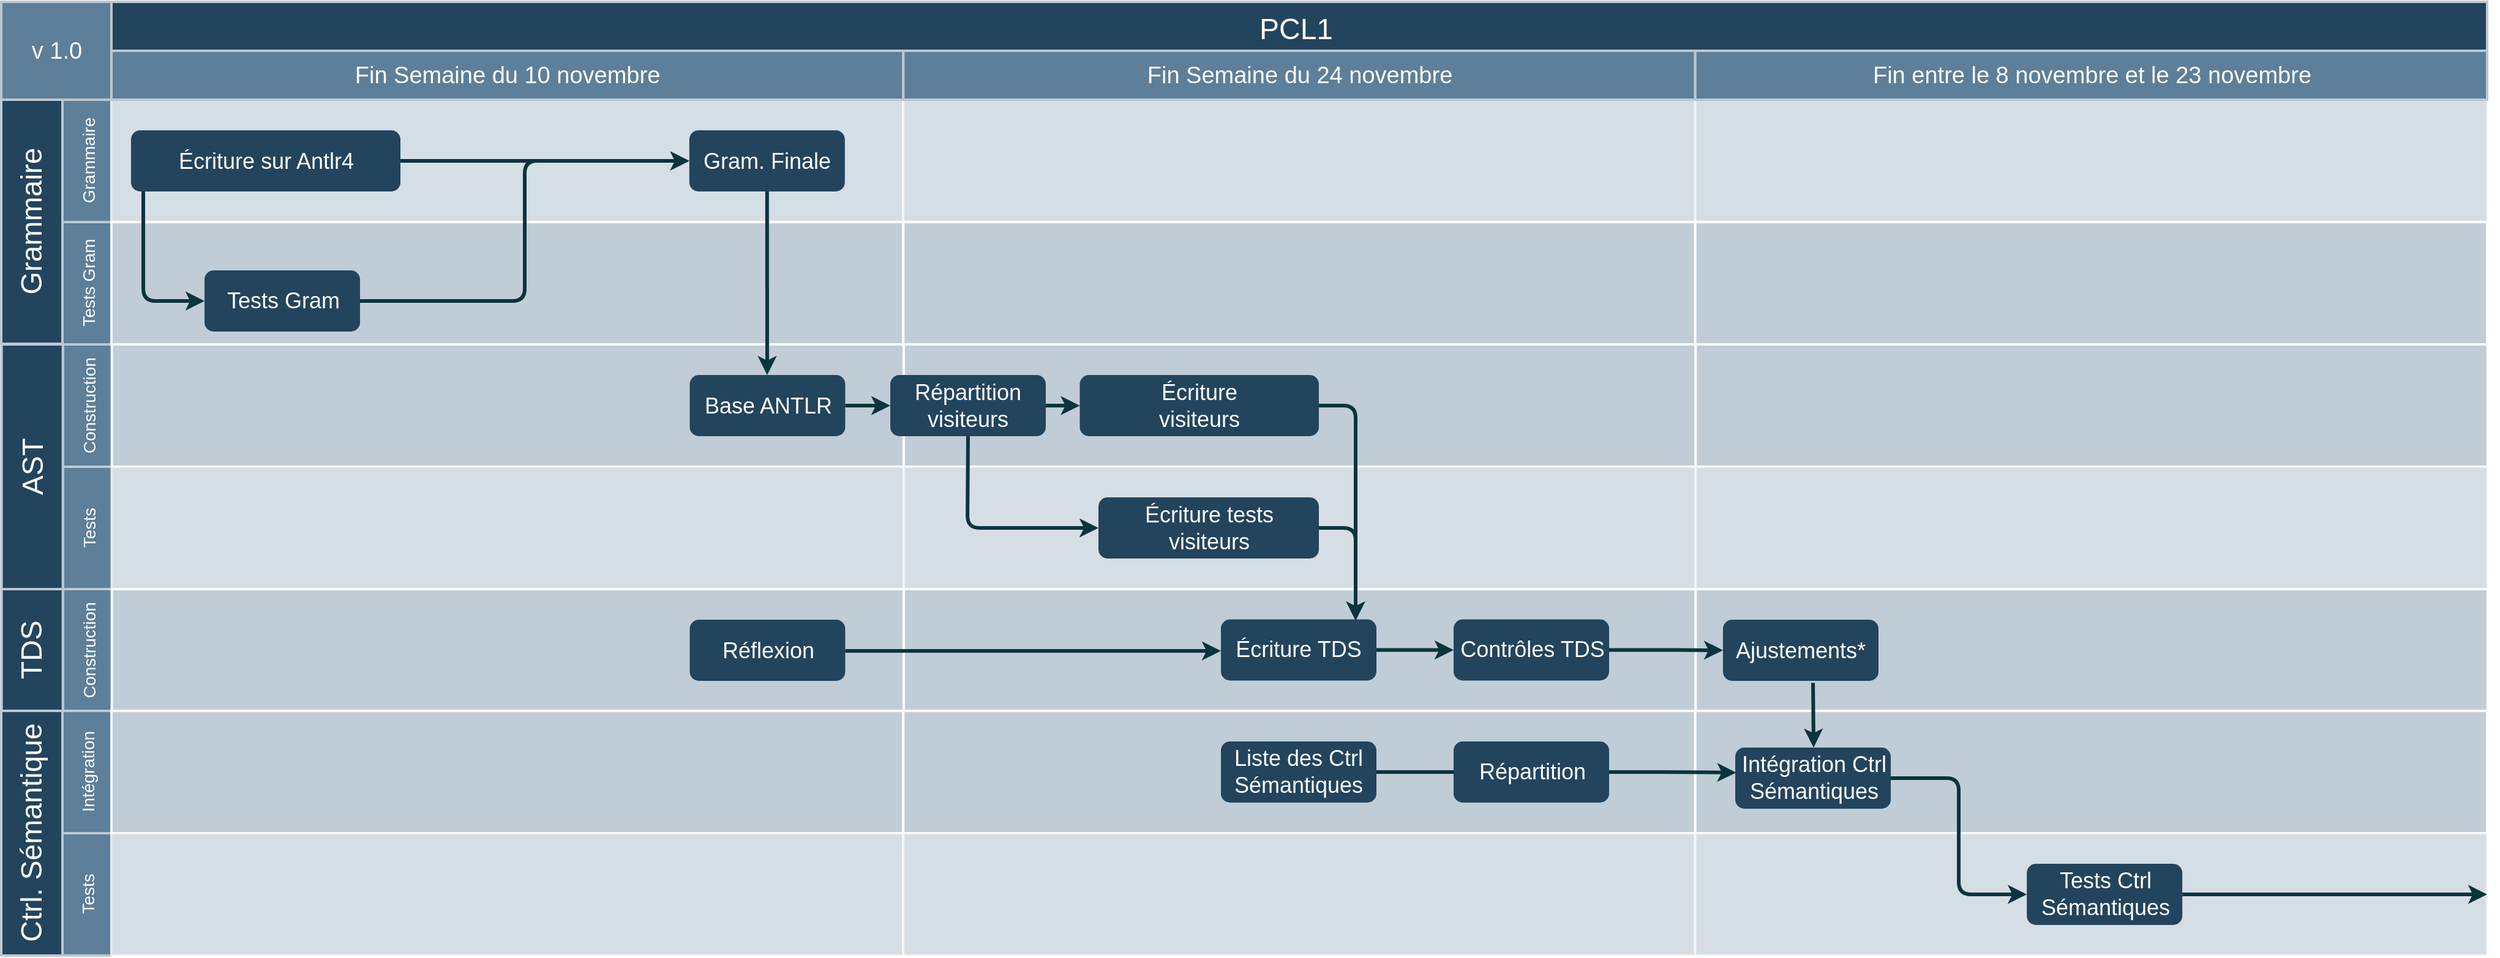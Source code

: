 <mxfile version="15.7.3" type="device"><diagram id="6a731a19-8d31-9384-78a2-239565b7b9f0" name="Page-1"><mxGraphModel dx="3332" dy="591" grid="1" gridSize="10" guides="1" tooltips="1" connect="1" arrows="1" fold="1" page="1" pageScale="1" pageWidth="1169" pageHeight="827" background="none" math="0" shadow="0"><root><mxCell id="0"/><mxCell id="1" parent="0"/><mxCell id="56" value="PCL1&lt;br&gt;&lt;br&gt;" style="strokeColor=#BAC8D3;fillColor=#23445D;fontSize=24;strokeWidth=2;fontFamily=Helvetica;html=1;fontColor=#FFFFFF;fontStyle=0;spacingBottom=8;spacingRight=0;spacingLeft=83;" parent="1" vertex="1"><mxGeometry x="154" y="850.5" width="2030" height="80" as="geometry"/></mxCell><mxCell id="57" value="Grammaire" style="strokeColor=#BAC8D3;fillColor=#23445D;fontSize=24;strokeWidth=2;horizontal=0;fontFamily=Helvetica;html=1;fontColor=#FFFFFF;fontStyle=0" parent="1" vertex="1"><mxGeometry x="154" y="930.5" width="50" height="199.5" as="geometry"/></mxCell><mxCell id="58" value="&lt;font style=&quot;font-size: 14px&quot;&gt;Grammaire&lt;/font&gt;" style="strokeColor=#BAC8D3;fillColor=#5d7f99;fontSize=19;strokeWidth=2;horizontal=0;fontFamily=Helvetica;html=1;labelBackgroundColor=none;fontColor=#FFFFFF;" parent="1" vertex="1"><mxGeometry x="204" y="930.5" width="40" height="100" as="geometry"/></mxCell><mxCell id="59" value="v 1.0" style="strokeColor=#BAC8D3;fillColor=#5d7f99;fontSize=19;strokeWidth=2;fontFamily=Helvetica;html=1;labelBackgroundColor=none;fontColor=#FFFFFF;" parent="1" vertex="1"><mxGeometry x="154" y="850.5" width="90" height="80" as="geometry"/></mxCell><mxCell id="60" value="&lt;font style=&quot;font-size: 14px&quot;&gt;Tests Gram&lt;/font&gt;" style="strokeColor=#BAC8D3;fillColor=#5d7f99;fontSize=19;strokeWidth=2;horizontal=0;fontFamily=Helvetica;html=1;labelBackgroundColor=none;fontColor=#FFFFFF;" parent="1" vertex="1"><mxGeometry x="204" y="1030.5" width="40" height="100" as="geometry"/></mxCell><mxCell id="62" value="&lt;font style=&quot;font-size: 14px&quot;&gt;Tests&lt;/font&gt;" style="strokeColor=#BAC8D3;fillColor=#5d7f99;fontSize=19;strokeWidth=2;horizontal=0;fontFamily=Helvetica;html=1;labelBackgroundColor=none;fontColor=#FFFFFF;" parent="1" vertex="1"><mxGeometry x="204.33" y="1230.5" width="40" height="100" as="geometry"/></mxCell><mxCell id="63" value="&lt;font style=&quot;font-size: 14px&quot;&gt;Construction&lt;/font&gt;" style="strokeColor=#BAC8D3;fillColor=#5d7f99;fontSize=19;strokeWidth=2;horizontal=0;fontFamily=Helvetica;html=1;labelBackgroundColor=none;fontColor=#FFFFFF;" parent="1" vertex="1"><mxGeometry x="204.33" y="1130.5" width="40" height="100" as="geometry"/></mxCell><mxCell id="64" value="AST" style="strokeColor=#BAC8D3;fillColor=#23445D;fontSize=24;strokeWidth=2;horizontal=0;fontFamily=Helvetica;html=1;fontColor=#FFFFFF;fontStyle=0" parent="1" vertex="1"><mxGeometry x="154.33" y="1130.5" width="50" height="200" as="geometry"/></mxCell><mxCell id="66" value="&lt;font style=&quot;font-size: 14px&quot;&gt;Construction&lt;/font&gt;" style="strokeColor=#BAC8D3;fillColor=#5d7f99;fontSize=19;strokeWidth=2;horizontal=0;fontFamily=Helvetica;html=1;labelBackgroundColor=none;fontColor=#FFFFFF;" parent="1" vertex="1"><mxGeometry x="204.33" y="1330.5" width="40" height="100" as="geometry"/></mxCell><mxCell id="67" value="TDS" style="strokeColor=#BAC8D3;fillColor=#23445D;fontSize=24;strokeWidth=2;horizontal=0;fontFamily=Helvetica;html=1;fontColor=#FFFFFF;fontStyle=0" parent="1" vertex="1"><mxGeometry x="154.33" y="1330.5" width="50" height="99.5" as="geometry"/></mxCell><mxCell id="68" value="" style="strokeColor=#FFFFFF;fillColor=#BAC8D3;fontSize=18;strokeWidth=2;fontFamily=Helvetica;html=1;opacity=60;" parent="1" vertex="1"><mxGeometry x="244" y="930.5" width="646.667" height="100" as="geometry"/></mxCell><mxCell id="69" value="" style="strokeColor=#FFFFFF;fillColor=#BAC8D3;fontSize=18;strokeWidth=2;fontFamily=Helvetica;html=1;opacity=90;" parent="1" vertex="1"><mxGeometry x="244" y="1030.5" width="646.667" height="100" as="geometry"/></mxCell><mxCell id="71" value="" style="strokeColor=#FFFFFF;fillColor=#BAC8D3;fontSize=18;strokeWidth=2;fontFamily=Helvetica;html=1;opacity=90;" parent="1" vertex="1"><mxGeometry x="244.33" y="1130.5" width="646.667" height="100" as="geometry"/></mxCell><mxCell id="72" value="" style="strokeColor=#FFFFFF;fillColor=#BAC8D3;fontSize=18;strokeWidth=2;fontFamily=Helvetica;html=1;opacity=60;" parent="1" vertex="1"><mxGeometry x="244.33" y="1230.5" width="646.667" height="100" as="geometry"/></mxCell><mxCell id="73" value="" style="strokeColor=#FFFFFF;fillColor=#BAC8D3;fontSize=18;strokeWidth=2;fontFamily=Helvetica;html=1;opacity=90;" parent="1" vertex="1"><mxGeometry x="244.33" y="1330.5" width="646.667" height="100" as="geometry"/></mxCell><mxCell id="75" value="" style="strokeColor=#FFFFFF;fillColor=#BAC8D3;fontSize=18;strokeWidth=2;fontFamily=Helvetica;html=1;opacity=60;" parent="1" vertex="1"><mxGeometry x="890.667" y="930.5" width="647" height="100" as="geometry"/></mxCell><mxCell id="76" value="" style="strokeColor=#FFFFFF;fillColor=#BAC8D3;fontSize=18;strokeWidth=2;fontFamily=Helvetica;html=1;opacity=90;" parent="1" vertex="1"><mxGeometry x="890.667" y="1030.5" width="646.667" height="100" as="geometry"/></mxCell><mxCell id="78" value="" style="strokeColor=#FFFFFF;fillColor=#BAC8D3;fontSize=18;strokeWidth=2;fontFamily=Helvetica;html=1;opacity=90;" parent="1" vertex="1"><mxGeometry x="890.997" y="1130.5" width="646.667" height="100" as="geometry"/></mxCell><mxCell id="79" value="" style="strokeColor=#FFFFFF;fillColor=#BAC8D3;fontSize=18;strokeWidth=2;fontFamily=Helvetica;html=1;opacity=60;" parent="1" vertex="1"><mxGeometry x="890.997" y="1230.5" width="646.667" height="100" as="geometry"/></mxCell><mxCell id="80" value="" style="strokeColor=#FFFFFF;fillColor=#BAC8D3;fontSize=18;strokeWidth=2;fontFamily=Helvetica;html=1;opacity=90;" parent="1" vertex="1"><mxGeometry x="890.997" y="1330.5" width="646.667" height="100" as="geometry"/></mxCell><mxCell id="82" value="" style="strokeColor=#FFFFFF;fillColor=#BAC8D3;fontSize=18;strokeWidth=2;fontFamily=Helvetica;html=1;opacity=60;" parent="1" vertex="1"><mxGeometry x="1537.333" y="930.5" width="647" height="100" as="geometry"/></mxCell><mxCell id="83" value="" style="strokeColor=#FFFFFF;fillColor=#BAC8D3;fontSize=18;strokeWidth=2;fontFamily=Helvetica;html=1;opacity=90;" parent="1" vertex="1"><mxGeometry x="1537.333" y="1030.5" width="646.667" height="100" as="geometry"/></mxCell><mxCell id="85" value="" style="strokeColor=#FFFFFF;fillColor=#BAC8D3;fontSize=18;strokeWidth=2;fontFamily=Helvetica;html=1;opacity=90;" parent="1" vertex="1"><mxGeometry x="1537.663" y="1130.5" width="646.667" height="100" as="geometry"/></mxCell><mxCell id="86" value="" style="strokeColor=#FFFFFF;fillColor=#BAC8D3;fontSize=18;strokeWidth=2;fontFamily=Helvetica;html=1;opacity=60;" parent="1" vertex="1"><mxGeometry x="1537.663" y="1230.5" width="646.667" height="100" as="geometry"/></mxCell><mxCell id="87" value="" style="strokeColor=#FFFFFF;fillColor=#BAC8D3;fontSize=18;strokeWidth=2;fontFamily=Helvetica;html=1;opacity=90;" parent="1" vertex="1"><mxGeometry x="1537.663" y="1330.5" width="646.667" height="100" as="geometry"/></mxCell><mxCell id="89" style="edgeStyle=orthogonalEdgeStyle;rounded=1;jumpStyle=none;html=1;exitX=1;exitY=0.5;entryX=0;entryY=0.5;labelBackgroundColor=#ffffff;startArrow=none;startFill=0;endArrow=classic;jettySize=auto;orthogonalLoop=1;strokeColor=#0C343D;strokeWidth=3;fontFamily=Helvetica;fontSize=11;fontColor=#000000;" parent="1" source="90" target="92" edge="1"><mxGeometry relative="1" as="geometry"><Array as="points"><mxPoint x="270" y="981"/><mxPoint x="270" y="1095"/></Array></mxGeometry></mxCell><mxCell id="90" value="&lt;p&gt;&lt;font color=&quot;#ffffff&quot; style=&quot;font-size: 18px&quot;&gt;Écriture sur Antlr4&lt;/font&gt;&lt;/p&gt;" style="rounded=1;fillColor=#23445D;strokeColor=none;strokeWidth=2;fontFamily=Helvetica;html=1;gradientColor=none;" parent="1" vertex="1"><mxGeometry x="260" y="955.5" width="220" height="50" as="geometry"/></mxCell><mxCell id="91" value="&lt;font color=&quot;#ffffff&quot;&gt;&lt;span style=&quot;font-size: 18px&quot;&gt;Gram. Finale&lt;/span&gt;&lt;/font&gt;" style="rounded=1;fillColor=#23445D;strokeColor=none;strokeWidth=2;fontFamily=Helvetica;html=1;gradientColor=none;" parent="1" vertex="1"><mxGeometry x="715.905" y="955.5" width="127" height="50" as="geometry"/></mxCell><mxCell id="92" value="&lt;span style=&quot;color: rgb(255 , 255 , 255) ; font-size: 18px&quot;&gt;Tests Gram&lt;/span&gt;" style="rounded=1;fillColor=#23445D;strokeColor=none;strokeWidth=2;fontFamily=Helvetica;html=1;gradientColor=none;" parent="1" vertex="1"><mxGeometry x="320.004" y="1070" width="127" height="50" as="geometry"/></mxCell><mxCell id="93" value="&lt;span style=&quot;color: rgb(255 , 255 , 255) ; font-size: 18px&quot;&gt;Base ANTLR&lt;/span&gt;" style="rounded=1;fillColor=#23445D;strokeColor=none;strokeWidth=2;fontFamily=Helvetica;html=1;gradientColor=none;" parent="1" vertex="1"><mxGeometry x="716.235" y="1155.5" width="127" height="50" as="geometry"/></mxCell><mxCell id="94" value="&lt;font color=&quot;#ffffff&quot;&gt;&lt;span style=&quot;font-size: 18px&quot;&gt;Réflexion&lt;/span&gt;&lt;/font&gt;" style="rounded=1;fillColor=#23445D;strokeColor=none;strokeWidth=2;fontFamily=Helvetica;html=1;gradientColor=none;" parent="1" vertex="1"><mxGeometry x="716.235" y="1355.5" width="127" height="50" as="geometry"/></mxCell><mxCell id="100" value="&lt;span style=&quot;color: rgb(255 , 255 , 255) ; font-size: 18px&quot;&gt;Écriture&lt;/span&gt;&lt;br style=&quot;color: rgb(255 , 255 , 255) ; font-size: 18px&quot;&gt;&lt;span style=&quot;color: rgb(255 , 255 , 255) ; font-size: 18px&quot;&gt;visiteurs&lt;/span&gt;" style="rounded=1;fillColor=#23445D;strokeColor=none;strokeWidth=2;fontFamily=Helvetica;html=1;gradientColor=none;" parent="1" vertex="1"><mxGeometry x="1034.74" y="1155.5" width="195.26" height="50" as="geometry"/></mxCell><mxCell id="102" value="&lt;span style=&quot;color: rgb(255 , 255 , 255) ; font-size: 18px&quot;&gt;Écriture TDS&lt;/span&gt;" style="rounded=1;fillColor=#23445D;strokeColor=none;strokeWidth=2;fontFamily=Helvetica;html=1;gradientColor=none;" parent="1" vertex="1"><mxGeometry x="1149.999" y="1355.25" width="127" height="50" as="geometry"/></mxCell><mxCell id="103" value="&lt;span style=&quot;color: rgb(255 , 255 , 255) ; font-size: 18px&quot;&gt;Contrôles TDS&lt;/span&gt;" style="rounded=1;fillColor=#23445D;strokeColor=none;strokeWidth=2;fontFamily=Helvetica;html=1;gradientColor=none;" parent="1" vertex="1"><mxGeometry x="1340.005" y="1355.25" width="127" height="50" as="geometry"/></mxCell><mxCell id="104" value="&lt;span style=&quot;color: rgb(255 , 255 , 255) ; font-size: 18px&quot;&gt;Répartition &lt;br&gt;visiteurs&lt;/span&gt;" style="rounded=1;fillColor=#23445D;strokeColor=none;strokeWidth=2;fontFamily=Helvetica;html=1;gradientColor=none;" parent="1" vertex="1"><mxGeometry x="879.999" y="1155.5" width="127" height="50" as="geometry"/></mxCell><mxCell id="109" value="&lt;font color=&quot;#ffffff&quot;&gt;&lt;span style=&quot;font-size: 18px&quot;&gt;Ajustements*&lt;/span&gt;&lt;/font&gt;" style="rounded=1;fillColor=#23445D;strokeColor=none;strokeWidth=2;gradientColor=none;fontFamily=Helvetica;html=1;" parent="1" vertex="1"><mxGeometry x="1559.995" y="1355.5" width="127" height="50" as="geometry"/></mxCell><mxCell id="114" value="" style="edgeStyle=elbowEdgeStyle;elbow=horizontal;strokeWidth=3;strokeColor=#0C343D;fontFamily=Helvetica;html=1;exitX=1;exitY=0.5;exitDx=0;exitDy=0;" parent="1" source="90" target="91" edge="1"><mxGeometry x="6.449" y="830.5" width="131.973" height="100" as="geometry"><mxPoint x="6.449" y="930.5" as="sourcePoint"/><mxPoint x="138.422" y="830.5" as="targetPoint"/></mxGeometry></mxCell><mxCell id="115" value="" style="edgeStyle=elbowEdgeStyle;elbow=horizontal;strokeWidth=3;strokeColor=#0C343D;fontFamily=Helvetica;html=1;exitX=0.5;exitY=1;exitDx=0;exitDy=0;" parent="1" source="91" target="93" edge="1"><mxGeometry x="6.449" y="830.5" width="131.973" height="100" as="geometry"><mxPoint x="6.449" y="930.5" as="sourcePoint"/><mxPoint x="138.422" y="830.5" as="targetPoint"/></mxGeometry></mxCell><mxCell id="120" value="" style="edgeStyle=elbowEdgeStyle;elbow=horizontal;strokeWidth=3;strokeColor=#0C343D;fontFamily=Helvetica;html=1;" parent="1" source="93" target="104" edge="1"><mxGeometry x="6.779" y="730.5" width="131.973" height="100" as="geometry"><mxPoint x="6.779" y="830.5" as="sourcePoint"/><mxPoint x="138.752" y="730.5" as="targetPoint"/></mxGeometry></mxCell><mxCell id="121" value="" style="edgeStyle=elbowEdgeStyle;elbow=horizontal;strokeWidth=3;strokeColor=#0C343D;fontFamily=Helvetica;html=1;" parent="1" source="104" target="100" edge="1"><mxGeometry x="6.779" y="730.5" width="131.973" height="100" as="geometry"><mxPoint x="6.779" y="830.5" as="sourcePoint"/><mxPoint x="138.752" y="730.5" as="targetPoint"/></mxGeometry></mxCell><mxCell id="123" value="" style="edgeStyle=elbowEdgeStyle;elbow=horizontal;strokeWidth=3;strokeColor=#0C343D;fontFamily=Helvetica;html=1;" parent="1" source="94" target="102" edge="1"><mxGeometry x="6.779" y="730.5" width="131.973" height="100" as="geometry"><mxPoint x="6.779" y="830.5" as="sourcePoint"/><mxPoint x="138.752" y="730.5" as="targetPoint"/><Array as="points"><mxPoint x="890" y="1381"/></Array></mxGeometry></mxCell><mxCell id="124" value="" style="edgeStyle=elbowEdgeStyle;elbow=horizontal;strokeWidth=3;strokeColor=#0C343D;fontFamily=Helvetica;html=1;" parent="1" source="102" target="103" edge="1"><mxGeometry x="6.779" y="730.5" width="131.973" height="100" as="geometry"><mxPoint x="6.779" y="830.5" as="sourcePoint"/><mxPoint x="138.752" y="730.5" as="targetPoint"/></mxGeometry></mxCell><mxCell id="131" value="" style="edgeStyle=elbowEdgeStyle;elbow=horizontal;strokeWidth=3;strokeColor=#0C343D;fontFamily=Helvetica;html=1;" parent="1" source="103" target="109" edge="1"><mxGeometry x="6.779" y="730.5" width="131.973" height="100" as="geometry"><mxPoint x="6.779" y="830.5" as="sourcePoint"/><mxPoint x="138.752" y="730.5" as="targetPoint"/></mxGeometry></mxCell><mxCell id="140" value="" style="group" parent="1" vertex="1" connectable="0"><mxGeometry x="244" y="890.5" width="646.667" height="40" as="geometry"/></mxCell><mxCell id="141" value="Fin Semaine du 10 novembre" style="strokeColor=#BAC8D3;fillColor=#5d7f99;fontSize=19;strokeWidth=2;fontFamily=Helvetica;html=1;labelBackgroundColor=none;fontColor=#FFFFFF;" parent="140" vertex="1"><mxGeometry width="646.666" height="40" as="geometry"/></mxCell><mxCell id="142" value="Fin Semaine du 24 novembre" style="strokeColor=#BAC8D3;fillColor=#5d7f99;fontSize=19;strokeWidth=2;fontFamily=Helvetica;html=1;labelBackgroundColor=none;fontColor=#FFFFFF;" parent="140" vertex="1"><mxGeometry x="646.666" width="646.666" height="40" as="geometry"/></mxCell><mxCell id="143" value="Fin entre le 8 novembre et le 23 novembre" style="strokeColor=#BAC8D3;fillColor=#5d7f99;fontSize=19;strokeWidth=2;fontFamily=Helvetica;html=1;labelBackgroundColor=none;fontColor=#FFFFFF;" parent="140" vertex="1"><mxGeometry x="1293.331" width="646.667" height="40" as="geometry"/></mxCell><mxCell id="OfQ_tMCyp-ozpd8ULCgD-144" value="" style="edgeStyle=elbowEdgeStyle;elbow=horizontal;strokeWidth=3;strokeColor=#0C343D;fontFamily=Helvetica;html=1;exitX=1;exitY=0.5;exitDx=0;exitDy=0;entryX=0;entryY=0.5;entryDx=0;entryDy=0;" edge="1" parent="1" source="92" target="91"><mxGeometry x="-120.551" y="530" width="131.973" height="100" as="geometry"><mxPoint x="478.354" y="1080" as="sourcePoint"/><mxPoint x="588.905" y="980" as="targetPoint"/></mxGeometry></mxCell><mxCell id="OfQ_tMCyp-ozpd8ULCgD-145" value="&lt;font style=&quot;font-size: 14px&quot;&gt;Tests&lt;/font&gt;" style="strokeColor=#BAC8D3;fillColor=#5d7f99;fontSize=19;strokeWidth=2;horizontal=0;fontFamily=Helvetica;html=1;labelBackgroundColor=none;fontColor=#FFFFFF;" vertex="1" parent="1"><mxGeometry x="204" y="1530" width="40" height="100" as="geometry"/></mxCell><mxCell id="OfQ_tMCyp-ozpd8ULCgD-146" value="&lt;span style=&quot;font-size: 14px&quot;&gt;Intégration&lt;br&gt;&lt;/span&gt;" style="strokeColor=#BAC8D3;fillColor=#5d7f99;fontSize=19;strokeWidth=2;horizontal=0;fontFamily=Helvetica;html=1;labelBackgroundColor=none;fontColor=#FFFFFF;" vertex="1" parent="1"><mxGeometry x="204" y="1430" width="40" height="100" as="geometry"/></mxCell><mxCell id="OfQ_tMCyp-ozpd8ULCgD-147" value="Ctrl. Sémantique" style="strokeColor=#BAC8D3;fillColor=#23445D;fontSize=24;strokeWidth=2;horizontal=0;fontFamily=Helvetica;html=1;fontColor=#FFFFFF;fontStyle=0" vertex="1" parent="1"><mxGeometry x="154" y="1430" width="50" height="200" as="geometry"/></mxCell><mxCell id="OfQ_tMCyp-ozpd8ULCgD-148" value="" style="strokeColor=#FFFFFF;fillColor=#BAC8D3;fontSize=18;strokeWidth=2;fontFamily=Helvetica;html=1;opacity=90;" vertex="1" parent="1"><mxGeometry x="244" y="1430" width="646.667" height="100" as="geometry"/></mxCell><mxCell id="OfQ_tMCyp-ozpd8ULCgD-149" value="" style="strokeColor=#FFFFFF;fillColor=#BAC8D3;fontSize=18;strokeWidth=2;fontFamily=Helvetica;html=1;opacity=60;" vertex="1" parent="1"><mxGeometry x="244" y="1530" width="646.667" height="100" as="geometry"/></mxCell><mxCell id="OfQ_tMCyp-ozpd8ULCgD-150" value="" style="strokeColor=#FFFFFF;fillColor=#BAC8D3;fontSize=18;strokeWidth=2;fontFamily=Helvetica;html=1;opacity=90;" vertex="1" parent="1"><mxGeometry x="890.667" y="1430" width="646.667" height="100" as="geometry"/></mxCell><mxCell id="OfQ_tMCyp-ozpd8ULCgD-151" value="" style="strokeColor=#FFFFFF;fillColor=#BAC8D3;fontSize=18;strokeWidth=2;fontFamily=Helvetica;html=1;opacity=60;fontStyle=4" vertex="1" parent="1"><mxGeometry x="890.667" y="1530" width="646.667" height="100" as="geometry"/></mxCell><mxCell id="OfQ_tMCyp-ozpd8ULCgD-152" value="" style="strokeColor=#FFFFFF;fillColor=#BAC8D3;fontSize=18;strokeWidth=2;fontFamily=Helvetica;html=1;opacity=90;" vertex="1" parent="1"><mxGeometry x="1537.333" y="1430" width="646.667" height="100" as="geometry"/></mxCell><mxCell id="OfQ_tMCyp-ozpd8ULCgD-153" value="" style="strokeColor=#FFFFFF;fillColor=#BAC8D3;fontSize=18;strokeWidth=2;fontFamily=Helvetica;html=1;opacity=60;fontStyle=4" vertex="1" parent="1"><mxGeometry x="1537.333" y="1530" width="646.667" height="100" as="geometry"/></mxCell><mxCell id="OfQ_tMCyp-ozpd8ULCgD-156" value="&lt;span style=&quot;color: rgb(255 , 255 , 255) ; font-size: 18px&quot;&gt;Intégration Ctrl&lt;/span&gt;&lt;br style=&quot;color: rgb(255 , 255 , 255) ; font-size: 18px&quot;&gt;&lt;span style=&quot;color: rgb(255 , 255 , 255) ; font-size: 18px&quot;&gt;Sémantiques&lt;/span&gt;" style="rounded=1;fillColor=#23445D;strokeColor=none;strokeWidth=2;fontFamily=Helvetica;html=1;gradientColor=none;" vertex="1" parent="1"><mxGeometry x="1570.005" y="1460" width="127" height="50" as="geometry"/></mxCell><mxCell id="OfQ_tMCyp-ozpd8ULCgD-158" value="&lt;span style=&quot;color: rgb(255 , 255 , 255) ; font-size: 18px&quot;&gt;Liste des Ctrl&lt;br&gt;Sémantiques&lt;br&gt;&lt;/span&gt;" style="rounded=1;fillColor=#23445D;strokeColor=none;strokeWidth=2;fontFamily=Helvetica;html=1;gradientColor=none;" vertex="1" parent="1"><mxGeometry x="1149.995" y="1455" width="127" height="50" as="geometry"/></mxCell><mxCell id="OfQ_tMCyp-ozpd8ULCgD-160" value="&lt;span style=&quot;color: rgb(255 , 255 , 255) ; font-size: 18px&quot;&gt;Tests Ctrl&lt;/span&gt;&lt;br style=&quot;color: rgb(255 , 255 , 255) ; font-size: 18px&quot;&gt;&lt;span style=&quot;color: rgb(255 , 255 , 255) ; font-size: 18px&quot;&gt;Sémantiques&lt;/span&gt;" style="rounded=1;fillColor=#23445D;strokeColor=none;strokeWidth=2;gradientColor=none;fontFamily=Helvetica;html=1;" vertex="1" parent="1"><mxGeometry x="1808.082" y="1555" width="127" height="50" as="geometry"/></mxCell><mxCell id="OfQ_tMCyp-ozpd8ULCgD-163" value="" style="edgeStyle=elbowEdgeStyle;elbow=horizontal;strokeWidth=3;strokeColor=#0C343D;fontFamily=Helvetica;html=1;" edge="1" parent="1" source="OfQ_tMCyp-ozpd8ULCgD-156" target="OfQ_tMCyp-ozpd8ULCgD-160"><mxGeometry x="6.449" y="830" width="131.973" height="100" as="geometry"><mxPoint x="6.449" y="930" as="sourcePoint"/><mxPoint x="138.422" y="830" as="targetPoint"/></mxGeometry></mxCell><mxCell id="OfQ_tMCyp-ozpd8ULCgD-164" value="" style="edgeStyle=elbowEdgeStyle;elbow=horizontal;strokeWidth=3;strokeColor=#0C343D;fontFamily=Helvetica;html=1;entryX=1;entryY=0.5;entryDx=0;entryDy=0;" edge="1" parent="1" source="OfQ_tMCyp-ozpd8ULCgD-160" target="OfQ_tMCyp-ozpd8ULCgD-153"><mxGeometry x="6.449" y="830" width="131.973" height="100" as="geometry"><mxPoint x="6.449" y="930" as="sourcePoint"/><mxPoint x="2029.238" y="1480.0" as="targetPoint"/></mxGeometry></mxCell><mxCell id="OfQ_tMCyp-ozpd8ULCgD-166" value="" style="edgeStyle=elbowEdgeStyle;elbow=horizontal;strokeWidth=3;strokeColor=#0C343D;fontFamily=Helvetica;html=1;entryX=0.006;entryY=0.409;entryDx=0;entryDy=0;startArrow=none;entryPerimeter=0;" edge="1" parent="1" source="OfQ_tMCyp-ozpd8ULCgD-173" target="OfQ_tMCyp-ozpd8ULCgD-156"><mxGeometry x="6.449" y="830" width="131.973" height="100" as="geometry"><mxPoint x="6.449" y="930" as="sourcePoint"/><mxPoint x="138.422" y="830" as="targetPoint"/></mxGeometry></mxCell><mxCell id="OfQ_tMCyp-ozpd8ULCgD-167" value="&lt;span style=&quot;color: rgb(255 , 255 , 255) ; font-size: 18px&quot;&gt;Écriture tests&lt;/span&gt;&lt;br style=&quot;color: rgb(255 , 255 , 255) ; font-size: 18px&quot;&gt;&lt;span style=&quot;color: rgb(255 , 255 , 255) ; font-size: 18px&quot;&gt;visiteurs&lt;/span&gt;" style="rounded=1;fillColor=#23445D;strokeColor=none;strokeWidth=2;fontFamily=Helvetica;html=1;gradientColor=none;" vertex="1" parent="1"><mxGeometry x="1050" y="1255.5" width="180" height="50" as="geometry"/></mxCell><mxCell id="OfQ_tMCyp-ozpd8ULCgD-168" value="" style="edgeStyle=elbowEdgeStyle;elbow=horizontal;strokeWidth=3;strokeColor=#0C343D;fontFamily=Helvetica;html=1;exitX=0.5;exitY=1;exitDx=0;exitDy=0;entryX=0;entryY=0.5;entryDx=0;entryDy=0;" edge="1" parent="1" source="104" target="OfQ_tMCyp-ozpd8ULCgD-167"><mxGeometry x="198.289" y="1091" width="131.973" height="100" as="geometry"><mxPoint x="1034.745" y="1241" as="sourcePoint"/><mxPoint x="1353.255" y="1341" as="targetPoint"/><Array as="points"><mxPoint x="943" y="1250"/></Array></mxGeometry></mxCell><mxCell id="OfQ_tMCyp-ozpd8ULCgD-170" value="" style="edgeStyle=elbowEdgeStyle;elbow=horizontal;strokeWidth=3;strokeColor=#0C343D;fontFamily=Helvetica;html=1;exitX=1;exitY=0.5;exitDx=0;exitDy=0;entryX=0.873;entryY=0.018;entryDx=0;entryDy=0;entryPerimeter=0;" edge="1" parent="1" source="100" target="102"><mxGeometry x="42.519" y="540.25" width="131.973" height="100" as="geometry"><mxPoint x="1229.999" y="1190" as="sourcePoint"/><mxPoint x="1250" y="1360" as="targetPoint"/><Array as="points"><mxPoint x="1260" y="1280"/></Array></mxGeometry></mxCell><mxCell id="OfQ_tMCyp-ozpd8ULCgD-171" value="" style="edgeStyle=elbowEdgeStyle;elbow=horizontal;strokeWidth=3;strokeColor=#0C343D;fontFamily=Helvetica;html=1;exitX=1;exitY=0.5;exitDx=0;exitDy=0;entryX=0.873;entryY=0.018;entryDx=0;entryDy=0;entryPerimeter=0;" edge="1" parent="1" source="OfQ_tMCyp-ozpd8ULCgD-167" target="102"><mxGeometry x="52.519" y="550.25" width="131.973" height="100" as="geometry"><mxPoint x="1240.0" y="1190.5" as="sourcePoint"/><mxPoint x="1260" y="1330" as="targetPoint"/><Array as="points"><mxPoint x="1260" y="1310"/></Array></mxGeometry></mxCell><mxCell id="OfQ_tMCyp-ozpd8ULCgD-172" value="" style="edgeStyle=elbowEdgeStyle;elbow=horizontal;strokeWidth=3;strokeColor=#0C343D;fontFamily=Helvetica;html=1;exitX=0.579;exitY=1.032;exitDx=0;exitDy=0;entryX=0.5;entryY=0;entryDx=0;entryDy=0;exitPerimeter=0;" edge="1" parent="1" source="109" target="OfQ_tMCyp-ozpd8ULCgD-156"><mxGeometry x="241.449" y="730" width="131.973" height="100" as="geometry"><mxPoint x="1702.005" y="1380.0" as="sourcePoint"/><mxPoint x="1623" y="1555" as="targetPoint"/><Array as="points"><mxPoint x="1634" y="1430"/></Array></mxGeometry></mxCell><mxCell id="OfQ_tMCyp-ozpd8ULCgD-173" value="&lt;span style=&quot;color: rgb(255 , 255 , 255) ; font-size: 18px&quot;&gt;Répartition&lt;br&gt;&lt;/span&gt;" style="rounded=1;fillColor=#23445D;strokeColor=none;strokeWidth=2;fontFamily=Helvetica;html=1;gradientColor=none;" vertex="1" parent="1"><mxGeometry x="1340.005" y="1455" width="127" height="50" as="geometry"/></mxCell><mxCell id="OfQ_tMCyp-ozpd8ULCgD-174" value="" style="edgeStyle=elbowEdgeStyle;elbow=horizontal;strokeWidth=3;strokeColor=#0C343D;fontFamily=Helvetica;html=1;entryX=0;entryY=0.5;entryDx=0;entryDy=0;endArrow=none;" edge="1" parent="1" source="OfQ_tMCyp-ozpd8ULCgD-158" target="OfQ_tMCyp-ozpd8ULCgD-173"><mxGeometry x="6.449" y="830" width="131.973" height="100" as="geometry"><mxPoint x="1317.005" y="1480.0" as="sourcePoint"/><mxPoint x="1570.005" y="1580.0" as="targetPoint"/></mxGeometry></mxCell></root></mxGraphModel></diagram></mxfile>